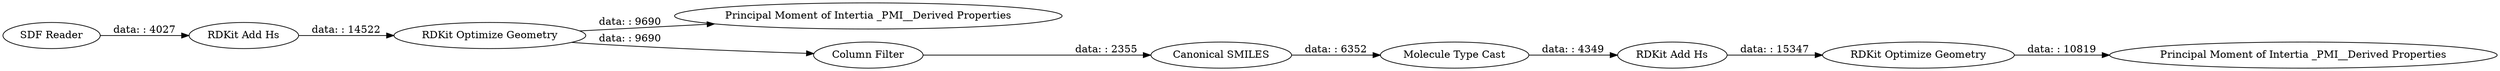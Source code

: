 digraph {
	"-1366539081756638686_37" [label="Molecule Type Cast"]
	"-1366539081756638686_33" [label="Principal Moment of Intertia _PMI__Derived Properties"]
	"-1366539081756638686_39" [label="RDKit Optimize Geometry"]
	"-1366539081756638686_42" [label="SDF Reader"]
	"-1366539081756638686_34" [label="RDKit Optimize Geometry"]
	"-1366539081756638686_38" [label="RDKit Add Hs"]
	"-1366539081756638686_41" [label="Principal Moment of Intertia _PMI__Derived Properties"]
	"-1366539081756638686_35" [label="RDKit Add Hs"]
	"-1366539081756638686_40" [label="Column Filter"]
	"-1366539081756638686_36" [label="Canonical SMILES"]
	"-1366539081756638686_34" -> "-1366539081756638686_33" [label="data: : 9690"]
	"-1366539081756638686_39" -> "-1366539081756638686_41" [label="data: : 10819"]
	"-1366539081756638686_36" -> "-1366539081756638686_37" [label="data: : 6352"]
	"-1366539081756638686_34" -> "-1366539081756638686_40" [label="data: : 9690"]
	"-1366539081756638686_37" -> "-1366539081756638686_38" [label="data: : 4349"]
	"-1366539081756638686_40" -> "-1366539081756638686_36" [label="data: : 2355"]
	"-1366539081756638686_38" -> "-1366539081756638686_39" [label="data: : 15347"]
	"-1366539081756638686_42" -> "-1366539081756638686_35" [label="data: : 4027"]
	"-1366539081756638686_35" -> "-1366539081756638686_34" [label="data: : 14522"]
	rankdir=LR
}
